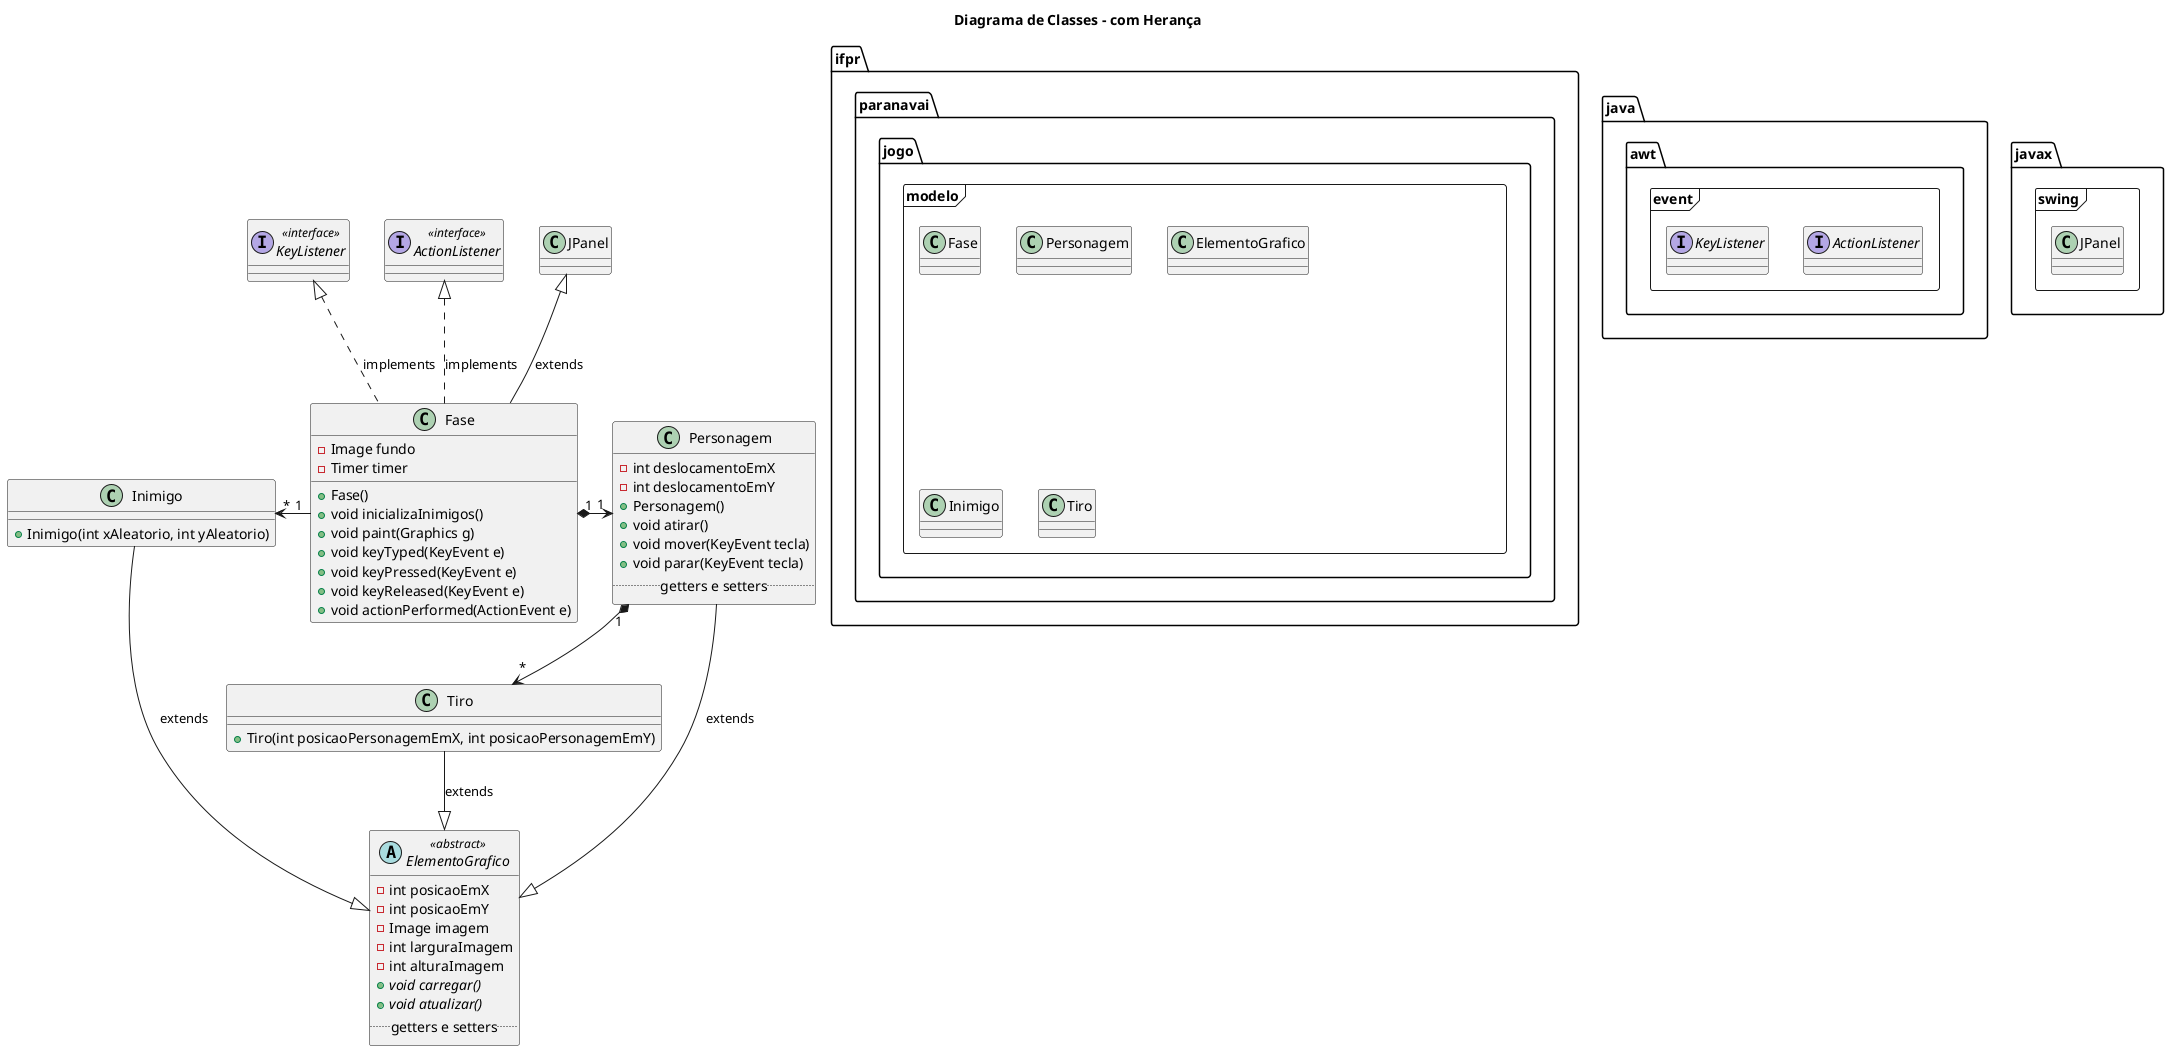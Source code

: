 @startuml

title Diagrama de Classes - com Herança

package ifpr.paranavai.jogo.modelo <<Frame>> {
    class Fase
    class Personagem
    class Inimigo
    class Tiro
    class ElementoGrafico
    note right of ElementoGrafico::carregar
        Itálico indica que
        o método é abstrato
    end note
}

package java.awt.event <<Frame>> {
    interface ActionListener
    interface KeyListener
}


package javax.swing <<Frame>> {
  class JPanel
}

abstract class ElementoGrafico <<abstract>> {
    -int posicaoEmX
    -int posicaoEmY
    -Image imagem
    -int larguraImagem
    -int alturaImagem    
    +{abstract} void carregar()
    +{abstract} void atualizar()
    .. getters e setters ..
}

class Fase {
    -Image fundo
    -Timer timer
    +Fase()
    +void inicializaInimigos()
    +void paint(Graphics g)
    +void keyTyped(KeyEvent e)
    +void keyPressed(KeyEvent e)
    +void keyReleased(KeyEvent e)
    +void actionPerformed(ActionEvent e)
}

class Personagem{
    -int deslocamentoEmX
    -int deslocamentoEmY
    +Personagem()
    +void atirar()
    +void mover(KeyEvent tecla)
    +void parar(KeyEvent tecla)
    .. getters e setters ..
}

class Inimigo{
    +Inimigo(int xAleatorio, int yAleatorio)
}
class Tiro{
    +Tiro(int posicaoPersonagemEmX, int posicaoPersonagemEmY)
}

class JPanel
interface ActionListener <<interface>>
interface KeyListener <<interface>>

Fase -up-|> JPanel: extends
Fase -up.|> ActionListener: implements
Fase -up.|> KeyListener: implements

Fase "1" *-right-> "1" Personagem
Inimigo "*" <-right- "1" Fase

Personagem "1" *--> "*" Tiro
Personagem --|> ElementoGrafico: extends

Tiro --|> ElementoGrafico: extends

Inimigo --|> ElementoGrafico: extends
@enduml